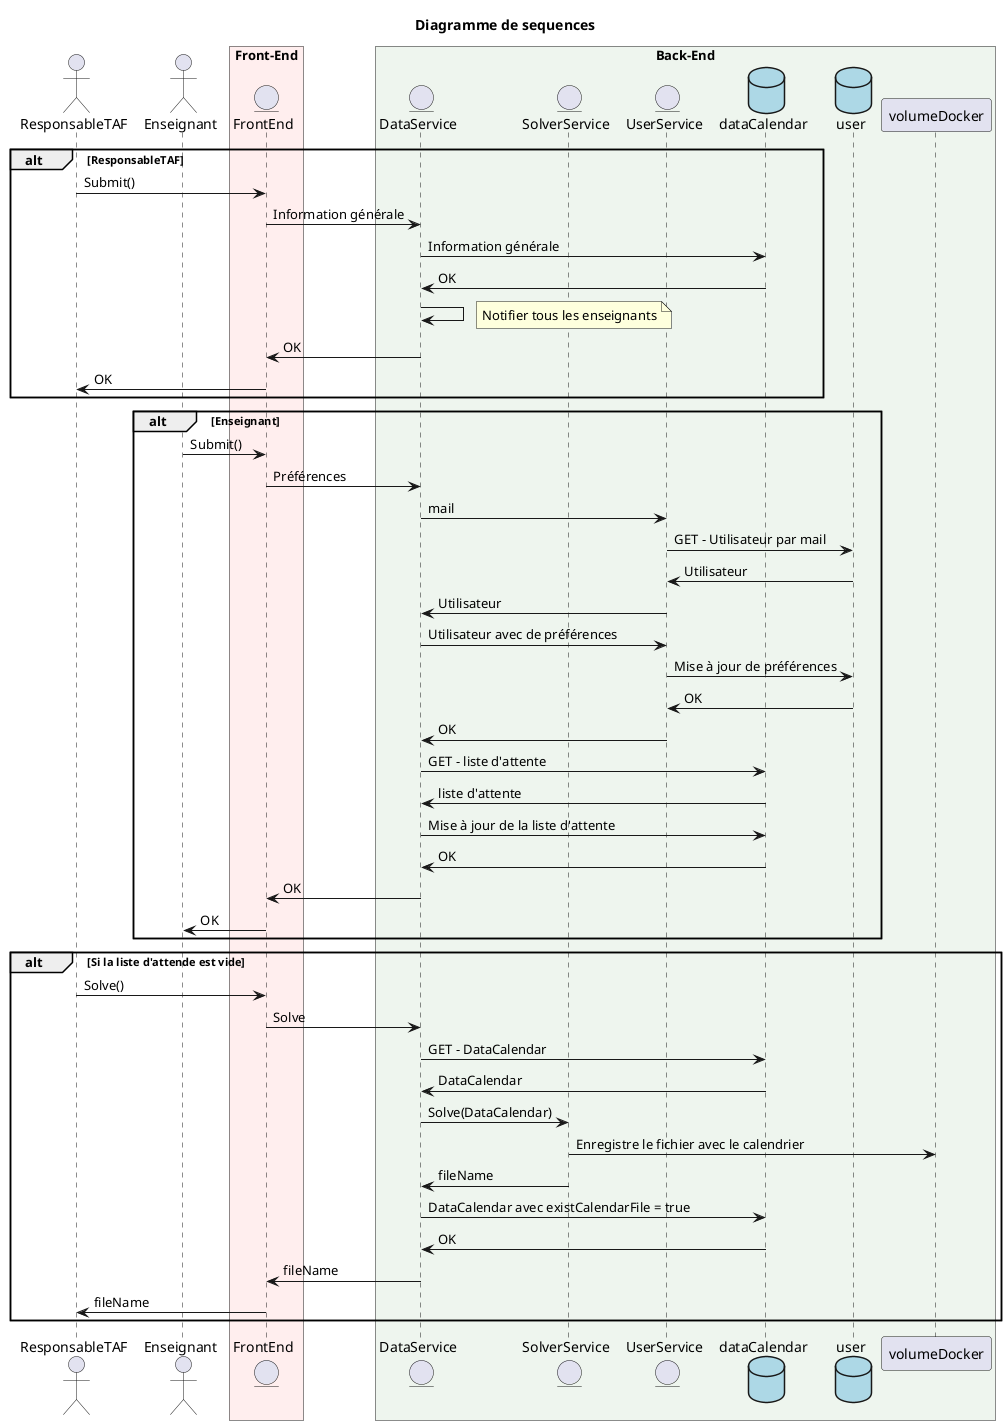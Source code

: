 @startuml Diagramme

title Diagramme de sequences

actor ResponsableTAF
actor Enseignant

box "Front-End" #FFEEEE
    entity FrontEnd
end box

box "Back-End" #EEF5EE
    entity DataService
    entity SolverService
    entity UserService
    database dataCalendar #LightBlue
    database user #LightBlue
    participant volumeDocker
end box

alt ResponsableTAF
    ResponsableTAF -> FrontEnd: Submit()
    FrontEnd -> DataService: Information générale
    DataService -> dataCalendar: Information générale
    dataCalendar -> DataService: OK
    DataService -> DataService
    note right
        Notifier tous les enseignants
    end note
    DataService -> FrontEnd: OK
    FrontEnd -> ResponsableTAF: OK
end

alt Enseignant
    Enseignant -> FrontEnd: Submit()
    FrontEnd -> DataService: Préférences
    DataService -> UserService: mail
    UserService -> user: GET - Utilisateur par mail
    user -> UserService: Utilisateur
    UserService -> DataService: Utilisateur
    DataService -> UserService: Utilisateur avec de préférences
    UserService -> user: Mise à jour de préférences
    user -> UserService: OK
    UserService -> DataService: OK
    DataService -> dataCalendar: GET - liste d'attente
    dataCalendar -> DataService: liste d'attente
    DataService -> dataCalendar: Mise à jour de la liste d'attente
    dataCalendar -> DataService: OK
    DataService -> FrontEnd: OK
    FrontEnd -> Enseignant: OK
end

alt Si la liste d'attende est vide
    ResponsableTAF -> FrontEnd: Solve()
    FrontEnd -> DataService: Solve
    DataService -> dataCalendar: GET - DataCalendar
    dataCalendar -> DataService: DataCalendar
    DataService -> SolverService: Solve(DataCalendar)
    SolverService -> volumeDocker: Enregistre le fichier avec le calendrier
    SolverService -> DataService: fileName
    DataService -> dataCalendar: DataCalendar avec existCalendarFile = true
    dataCalendar -> DataService: OK
    DataService -> FrontEnd: fileName
    FrontEnd -> ResponsableTAF: fileName
end

@enduml